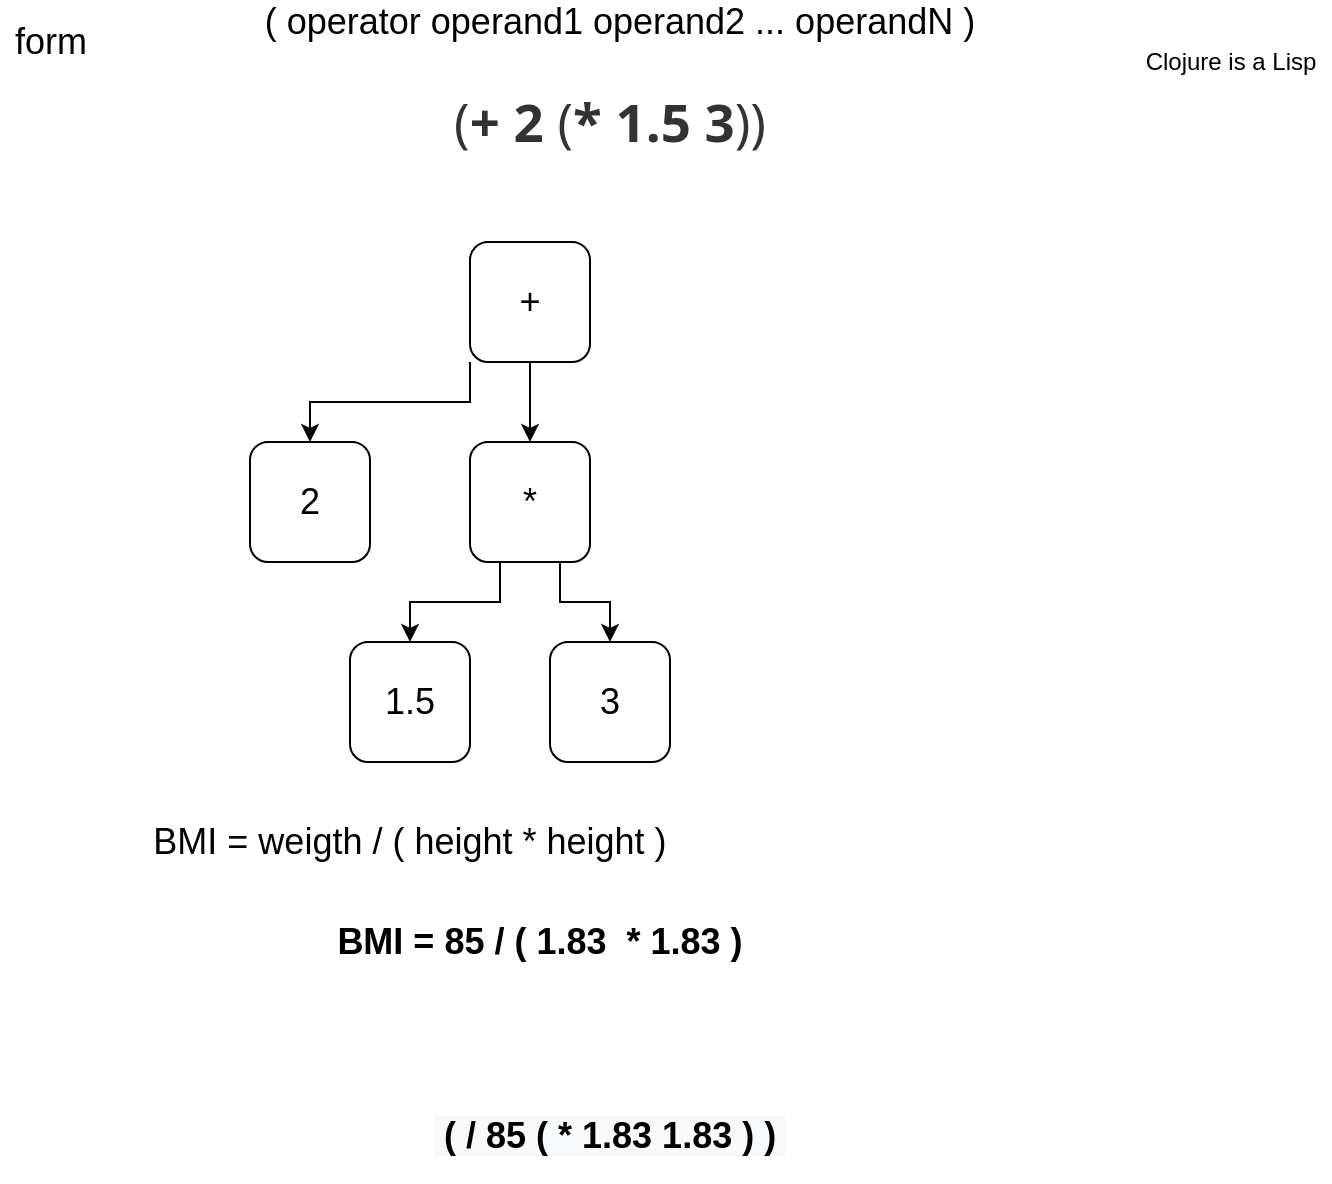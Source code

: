 <mxfile version="13.4.6" type="device"><diagram id="0_XAqsIafGAiooVXk_Bd" name="Page-1"><mxGraphModel dx="868" dy="498" grid="1" gridSize="10" guides="1" tooltips="1" connect="1" arrows="1" fold="1" page="1" pageScale="1" pageWidth="850" pageHeight="1100" math="0" shadow="0"><root><mxCell id="0"/><mxCell id="1" parent="0"/><mxCell id="3vkxBc8CPws3pbxQgU3r-1" value="&lt;span style=&quot;color: rgb(51 , 51 , 51) ; font-family: &amp;#34;open sans&amp;#34; , sans-serif ; font-size: 26.4px ; text-align: left ; background-color: rgb(255 , 255 , 255)&quot;&gt;(&lt;b&gt;+&lt;/b&gt; &lt;b&gt;2&lt;/b&gt; (&lt;b&gt;*&lt;/b&gt; &lt;b&gt;1.5&lt;/b&gt; &lt;b&gt;3&lt;/b&gt;))&lt;/span&gt;" style="text;html=1;strokeColor=none;fillColor=none;align=center;verticalAlign=middle;whiteSpace=wrap;rounded=0;" vertex="1" parent="1"><mxGeometry x="170" y="60" width="340" height="20" as="geometry"/></mxCell><mxCell id="2" value="Clojure is a Lisp" style="text;html=1;align=center;verticalAlign=middle;resizable=0;points=[];autosize=1;" vertex="1" parent="1"><mxGeometry x="600" y="30" width="100" height="20" as="geometry"/></mxCell><mxCell id="3vkxBc8CPws3pbxQgU3r-5" style="edgeStyle=orthogonalEdgeStyle;rounded=0;orthogonalLoop=1;jettySize=auto;html=1;exitX=0;exitY=1;exitDx=0;exitDy=0;fontSize=18;" edge="1" parent="1" source="3vkxBc8CPws3pbxQgU3r-2" target="3vkxBc8CPws3pbxQgU3r-4"><mxGeometry relative="1" as="geometry"/></mxCell><mxCell id="3vkxBc8CPws3pbxQgU3r-7" style="edgeStyle=orthogonalEdgeStyle;rounded=0;orthogonalLoop=1;jettySize=auto;html=1;exitX=0.5;exitY=1;exitDx=0;exitDy=0;entryX=0.5;entryY=0;entryDx=0;entryDy=0;fontSize=18;" edge="1" parent="1" source="3vkxBc8CPws3pbxQgU3r-2" target="3vkxBc8CPws3pbxQgU3r-6"><mxGeometry relative="1" as="geometry"/></mxCell><mxCell id="3vkxBc8CPws3pbxQgU3r-2" value="+" style="rounded=1;whiteSpace=wrap;html=1;fontSize=18;" vertex="1" parent="1"><mxGeometry x="270" y="130" width="60" height="60" as="geometry"/></mxCell><mxCell id="3vkxBc8CPws3pbxQgU3r-4" value="2" style="rounded=1;whiteSpace=wrap;html=1;fontSize=18;" vertex="1" parent="1"><mxGeometry x="160" y="230" width="60" height="60" as="geometry"/></mxCell><mxCell id="3vkxBc8CPws3pbxQgU3r-9" style="edgeStyle=orthogonalEdgeStyle;rounded=0;orthogonalLoop=1;jettySize=auto;html=1;exitX=0.25;exitY=1;exitDx=0;exitDy=0;entryX=0.5;entryY=0;entryDx=0;entryDy=0;fontSize=18;" edge="1" parent="1" source="3vkxBc8CPws3pbxQgU3r-6" target="3vkxBc8CPws3pbxQgU3r-8"><mxGeometry relative="1" as="geometry"/></mxCell><mxCell id="3vkxBc8CPws3pbxQgU3r-11" style="edgeStyle=orthogonalEdgeStyle;rounded=0;orthogonalLoop=1;jettySize=auto;html=1;exitX=0.75;exitY=1;exitDx=0;exitDy=0;entryX=0.5;entryY=0;entryDx=0;entryDy=0;fontSize=18;" edge="1" parent="1" source="3vkxBc8CPws3pbxQgU3r-6" target="3vkxBc8CPws3pbxQgU3r-10"><mxGeometry relative="1" as="geometry"/></mxCell><mxCell id="3vkxBc8CPws3pbxQgU3r-6" value="*" style="rounded=1;whiteSpace=wrap;html=1;fontSize=18;" vertex="1" parent="1"><mxGeometry x="270" y="230" width="60" height="60" as="geometry"/></mxCell><mxCell id="3vkxBc8CPws3pbxQgU3r-8" value="1.5" style="rounded=1;whiteSpace=wrap;html=1;fontSize=18;" vertex="1" parent="1"><mxGeometry x="210" y="330" width="60" height="60" as="geometry"/></mxCell><mxCell id="3vkxBc8CPws3pbxQgU3r-10" value="3" style="rounded=1;whiteSpace=wrap;html=1;fontSize=18;" vertex="1" parent="1"><mxGeometry x="310" y="330" width="60" height="60" as="geometry"/></mxCell><mxCell id="3vkxBc8CPws3pbxQgU3r-12" value="BMI = weigth / ( height * height )" style="text;html=1;strokeColor=none;fillColor=none;align=center;verticalAlign=middle;whiteSpace=wrap;rounded=0;fontSize=18;" vertex="1" parent="1"><mxGeometry x="90" y="420" width="300" height="20" as="geometry"/></mxCell><mxCell id="3vkxBc8CPws3pbxQgU3r-13" value="&lt;b&gt;BMI = 85 / ( 1.83&amp;nbsp; * 1.83 )&lt;/b&gt;" style="text;html=1;strokeColor=none;fillColor=none;align=center;verticalAlign=middle;whiteSpace=wrap;rounded=0;fontSize=18;" vertex="1" parent="1"><mxGeometry x="180" y="470" width="250" height="20" as="geometry"/></mxCell><mxCell id="3vkxBc8CPws3pbxQgU3r-14" value="&lt;b style=&quot;color: rgb(0 , 0 , 0) ; font-family: &amp;#34;helvetica&amp;#34; ; font-size: 18px ; font-style: normal ; letter-spacing: normal ; text-align: center ; text-indent: 0px ; text-transform: none ; word-spacing: 0px ; background-color: rgb(248 , 249 , 250)&quot;&gt;&amp;nbsp;( / 85 ( * 1.83 1.83 ) )&amp;nbsp;&lt;/b&gt;" style="text;whiteSpace=wrap;html=1;fontSize=18;" vertex="1" parent="1"><mxGeometry x="250" y="560" width="280" height="40" as="geometry"/></mxCell><mxCell id="3vkxBc8CPws3pbxQgU3r-15" value="( operator operand1 operand2 ... operandN )" style="text;html=1;strokeColor=none;fillColor=none;align=center;verticalAlign=middle;whiteSpace=wrap;rounded=0;fontSize=18;" vertex="1" parent="1"><mxGeometry x="150" y="10" width="390" height="20" as="geometry"/></mxCell><mxCell id="3vkxBc8CPws3pbxQgU3r-16" value="form" style="text;html=1;align=center;verticalAlign=middle;resizable=0;points=[];autosize=1;fontSize=18;" vertex="1" parent="1"><mxGeometry x="35" y="15" width="50" height="30" as="geometry"/></mxCell></root></mxGraphModel></diagram></mxfile>